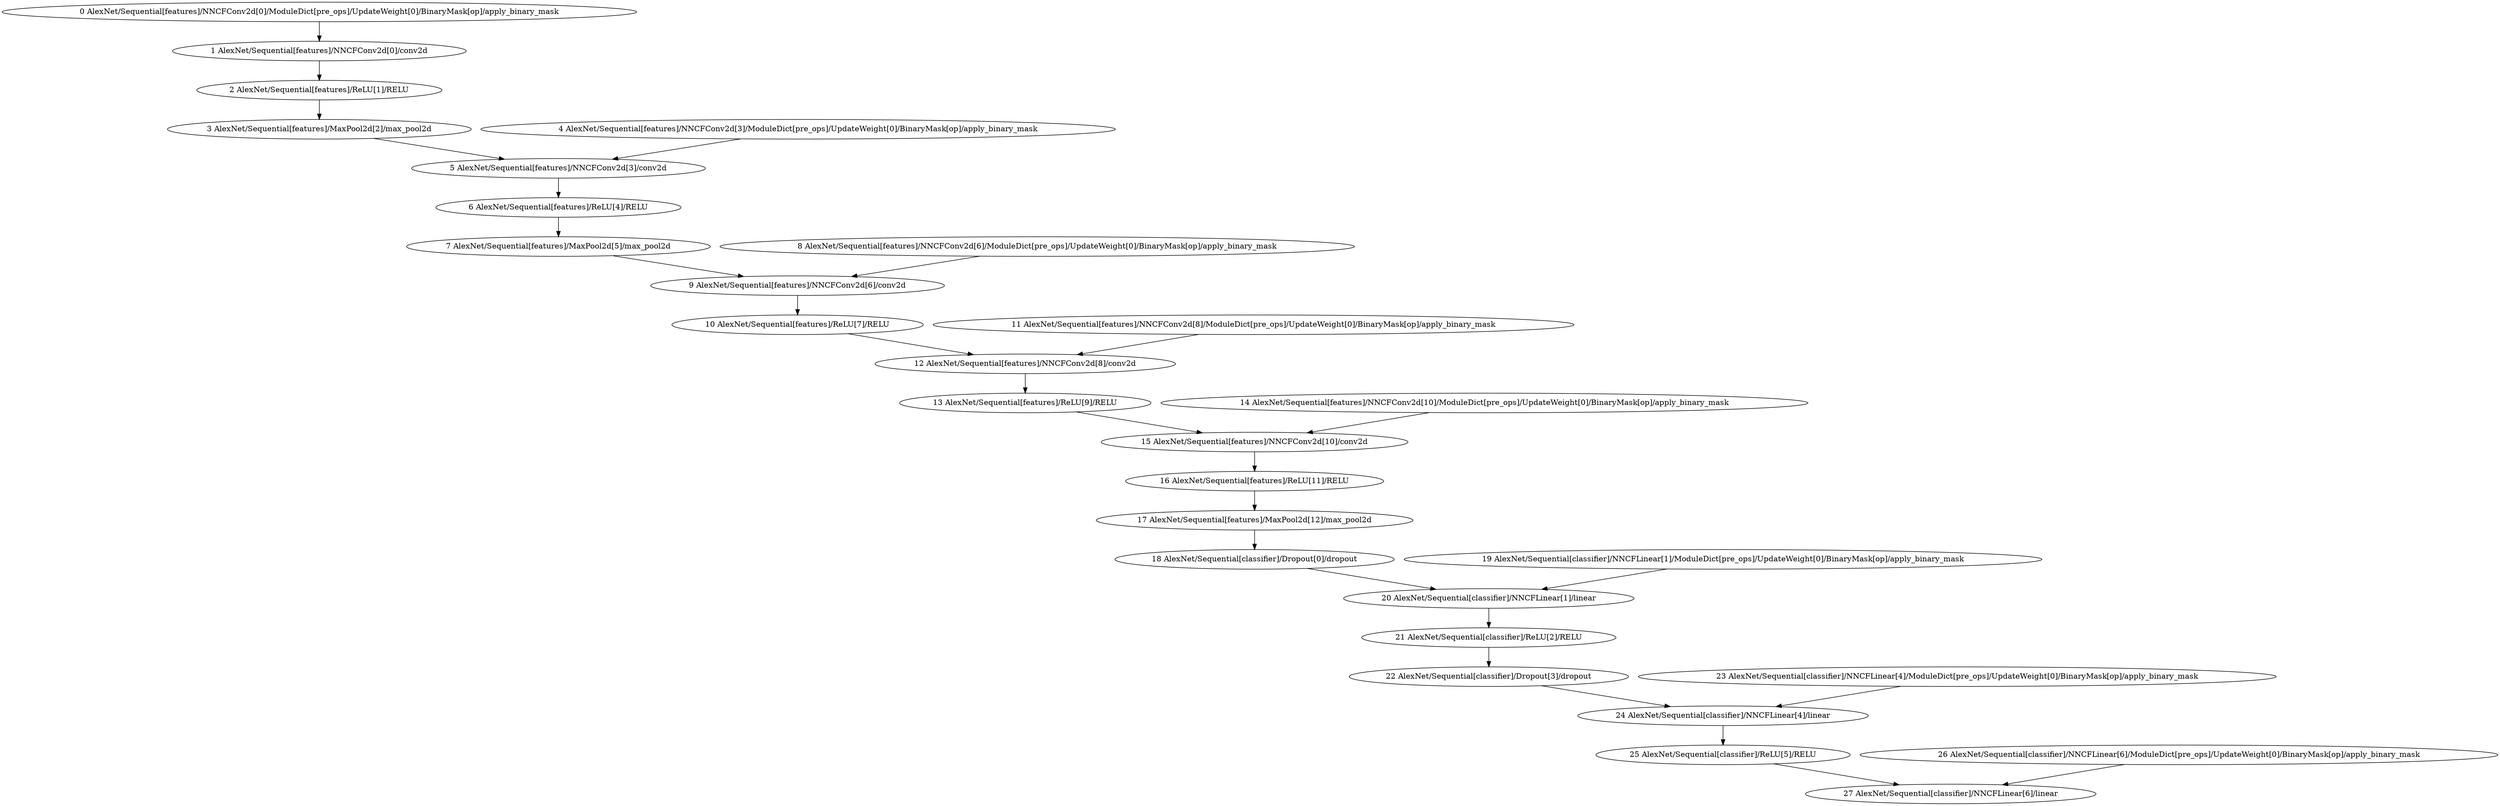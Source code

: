 strict digraph  {
"0 AlexNet/Sequential[features]/NNCFConv2d[0]/ModuleDict[pre_ops]/UpdateWeight[0]/BinaryMask[op]/apply_binary_mask" [id=0, scope="AlexNet/Sequential[features]/NNCFConv2d[0]/ModuleDict[pre_ops]/UpdateWeight[0]/BinaryMask[op]", type=apply_binary_mask];
"1 AlexNet/Sequential[features]/NNCFConv2d[0]/conv2d" [id=1, scope="AlexNet/Sequential[features]/NNCFConv2d[0]", type=conv2d];
"2 AlexNet/Sequential[features]/ReLU[1]/RELU" [id=2, scope="AlexNet/Sequential[features]/ReLU[1]", type=RELU];
"3 AlexNet/Sequential[features]/MaxPool2d[2]/max_pool2d" [id=3, scope="AlexNet/Sequential[features]/MaxPool2d[2]", type=max_pool2d];
"4 AlexNet/Sequential[features]/NNCFConv2d[3]/ModuleDict[pre_ops]/UpdateWeight[0]/BinaryMask[op]/apply_binary_mask" [id=4, scope="AlexNet/Sequential[features]/NNCFConv2d[3]/ModuleDict[pre_ops]/UpdateWeight[0]/BinaryMask[op]", type=apply_binary_mask];
"5 AlexNet/Sequential[features]/NNCFConv2d[3]/conv2d" [id=5, scope="AlexNet/Sequential[features]/NNCFConv2d[3]", type=conv2d];
"6 AlexNet/Sequential[features]/ReLU[4]/RELU" [id=6, scope="AlexNet/Sequential[features]/ReLU[4]", type=RELU];
"7 AlexNet/Sequential[features]/MaxPool2d[5]/max_pool2d" [id=7, scope="AlexNet/Sequential[features]/MaxPool2d[5]", type=max_pool2d];
"8 AlexNet/Sequential[features]/NNCFConv2d[6]/ModuleDict[pre_ops]/UpdateWeight[0]/BinaryMask[op]/apply_binary_mask" [id=8, scope="AlexNet/Sequential[features]/NNCFConv2d[6]/ModuleDict[pre_ops]/UpdateWeight[0]/BinaryMask[op]", type=apply_binary_mask];
"9 AlexNet/Sequential[features]/NNCFConv2d[6]/conv2d" [id=9, scope="AlexNet/Sequential[features]/NNCFConv2d[6]", type=conv2d];
"10 AlexNet/Sequential[features]/ReLU[7]/RELU" [id=10, scope="AlexNet/Sequential[features]/ReLU[7]", type=RELU];
"11 AlexNet/Sequential[features]/NNCFConv2d[8]/ModuleDict[pre_ops]/UpdateWeight[0]/BinaryMask[op]/apply_binary_mask" [id=11, scope="AlexNet/Sequential[features]/NNCFConv2d[8]/ModuleDict[pre_ops]/UpdateWeight[0]/BinaryMask[op]", type=apply_binary_mask];
"12 AlexNet/Sequential[features]/NNCFConv2d[8]/conv2d" [id=12, scope="AlexNet/Sequential[features]/NNCFConv2d[8]", type=conv2d];
"13 AlexNet/Sequential[features]/ReLU[9]/RELU" [id=13, scope="AlexNet/Sequential[features]/ReLU[9]", type=RELU];
"14 AlexNet/Sequential[features]/NNCFConv2d[10]/ModuleDict[pre_ops]/UpdateWeight[0]/BinaryMask[op]/apply_binary_mask" [id=14, scope="AlexNet/Sequential[features]/NNCFConv2d[10]/ModuleDict[pre_ops]/UpdateWeight[0]/BinaryMask[op]", type=apply_binary_mask];
"15 AlexNet/Sequential[features]/NNCFConv2d[10]/conv2d" [id=15, scope="AlexNet/Sequential[features]/NNCFConv2d[10]", type=conv2d];
"16 AlexNet/Sequential[features]/ReLU[11]/RELU" [id=16, scope="AlexNet/Sequential[features]/ReLU[11]", type=RELU];
"17 AlexNet/Sequential[features]/MaxPool2d[12]/max_pool2d" [id=17, scope="AlexNet/Sequential[features]/MaxPool2d[12]", type=max_pool2d];
"18 AlexNet/Sequential[classifier]/Dropout[0]/dropout" [id=18, scope="AlexNet/Sequential[classifier]/Dropout[0]", type=dropout];
"19 AlexNet/Sequential[classifier]/NNCFLinear[1]/ModuleDict[pre_ops]/UpdateWeight[0]/BinaryMask[op]/apply_binary_mask" [id=19, scope="AlexNet/Sequential[classifier]/NNCFLinear[1]/ModuleDict[pre_ops]/UpdateWeight[0]/BinaryMask[op]", type=apply_binary_mask];
"20 AlexNet/Sequential[classifier]/NNCFLinear[1]/linear" [id=20, scope="AlexNet/Sequential[classifier]/NNCFLinear[1]", type=linear];
"21 AlexNet/Sequential[classifier]/ReLU[2]/RELU" [id=21, scope="AlexNet/Sequential[classifier]/ReLU[2]", type=RELU];
"22 AlexNet/Sequential[classifier]/Dropout[3]/dropout" [id=22, scope="AlexNet/Sequential[classifier]/Dropout[3]", type=dropout];
"23 AlexNet/Sequential[classifier]/NNCFLinear[4]/ModuleDict[pre_ops]/UpdateWeight[0]/BinaryMask[op]/apply_binary_mask" [id=23, scope="AlexNet/Sequential[classifier]/NNCFLinear[4]/ModuleDict[pre_ops]/UpdateWeight[0]/BinaryMask[op]", type=apply_binary_mask];
"24 AlexNet/Sequential[classifier]/NNCFLinear[4]/linear" [id=24, scope="AlexNet/Sequential[classifier]/NNCFLinear[4]", type=linear];
"25 AlexNet/Sequential[classifier]/ReLU[5]/RELU" [id=25, scope="AlexNet/Sequential[classifier]/ReLU[5]", type=RELU];
"26 AlexNet/Sequential[classifier]/NNCFLinear[6]/ModuleDict[pre_ops]/UpdateWeight[0]/BinaryMask[op]/apply_binary_mask" [id=26, scope="AlexNet/Sequential[classifier]/NNCFLinear[6]/ModuleDict[pre_ops]/UpdateWeight[0]/BinaryMask[op]", type=apply_binary_mask];
"27 AlexNet/Sequential[classifier]/NNCFLinear[6]/linear" [id=27, scope="AlexNet/Sequential[classifier]/NNCFLinear[6]", type=linear];
"0 AlexNet/Sequential[features]/NNCFConv2d[0]/ModuleDict[pre_ops]/UpdateWeight[0]/BinaryMask[op]/apply_binary_mask" -> "1 AlexNet/Sequential[features]/NNCFConv2d[0]/conv2d";
"1 AlexNet/Sequential[features]/NNCFConv2d[0]/conv2d" -> "2 AlexNet/Sequential[features]/ReLU[1]/RELU";
"2 AlexNet/Sequential[features]/ReLU[1]/RELU" -> "3 AlexNet/Sequential[features]/MaxPool2d[2]/max_pool2d";
"3 AlexNet/Sequential[features]/MaxPool2d[2]/max_pool2d" -> "5 AlexNet/Sequential[features]/NNCFConv2d[3]/conv2d";
"4 AlexNet/Sequential[features]/NNCFConv2d[3]/ModuleDict[pre_ops]/UpdateWeight[0]/BinaryMask[op]/apply_binary_mask" -> "5 AlexNet/Sequential[features]/NNCFConv2d[3]/conv2d";
"5 AlexNet/Sequential[features]/NNCFConv2d[3]/conv2d" -> "6 AlexNet/Sequential[features]/ReLU[4]/RELU";
"6 AlexNet/Sequential[features]/ReLU[4]/RELU" -> "7 AlexNet/Sequential[features]/MaxPool2d[5]/max_pool2d";
"7 AlexNet/Sequential[features]/MaxPool2d[5]/max_pool2d" -> "9 AlexNet/Sequential[features]/NNCFConv2d[6]/conv2d";
"8 AlexNet/Sequential[features]/NNCFConv2d[6]/ModuleDict[pre_ops]/UpdateWeight[0]/BinaryMask[op]/apply_binary_mask" -> "9 AlexNet/Sequential[features]/NNCFConv2d[6]/conv2d";
"9 AlexNet/Sequential[features]/NNCFConv2d[6]/conv2d" -> "10 AlexNet/Sequential[features]/ReLU[7]/RELU";
"10 AlexNet/Sequential[features]/ReLU[7]/RELU" -> "12 AlexNet/Sequential[features]/NNCFConv2d[8]/conv2d";
"11 AlexNet/Sequential[features]/NNCFConv2d[8]/ModuleDict[pre_ops]/UpdateWeight[0]/BinaryMask[op]/apply_binary_mask" -> "12 AlexNet/Sequential[features]/NNCFConv2d[8]/conv2d";
"12 AlexNet/Sequential[features]/NNCFConv2d[8]/conv2d" -> "13 AlexNet/Sequential[features]/ReLU[9]/RELU";
"13 AlexNet/Sequential[features]/ReLU[9]/RELU" -> "15 AlexNet/Sequential[features]/NNCFConv2d[10]/conv2d";
"14 AlexNet/Sequential[features]/NNCFConv2d[10]/ModuleDict[pre_ops]/UpdateWeight[0]/BinaryMask[op]/apply_binary_mask" -> "15 AlexNet/Sequential[features]/NNCFConv2d[10]/conv2d";
"15 AlexNet/Sequential[features]/NNCFConv2d[10]/conv2d" -> "16 AlexNet/Sequential[features]/ReLU[11]/RELU";
"16 AlexNet/Sequential[features]/ReLU[11]/RELU" -> "17 AlexNet/Sequential[features]/MaxPool2d[12]/max_pool2d";
"17 AlexNet/Sequential[features]/MaxPool2d[12]/max_pool2d" -> "18 AlexNet/Sequential[classifier]/Dropout[0]/dropout";
"18 AlexNet/Sequential[classifier]/Dropout[0]/dropout" -> "20 AlexNet/Sequential[classifier]/NNCFLinear[1]/linear";
"19 AlexNet/Sequential[classifier]/NNCFLinear[1]/ModuleDict[pre_ops]/UpdateWeight[0]/BinaryMask[op]/apply_binary_mask" -> "20 AlexNet/Sequential[classifier]/NNCFLinear[1]/linear";
"20 AlexNet/Sequential[classifier]/NNCFLinear[1]/linear" -> "21 AlexNet/Sequential[classifier]/ReLU[2]/RELU";
"21 AlexNet/Sequential[classifier]/ReLU[2]/RELU" -> "22 AlexNet/Sequential[classifier]/Dropout[3]/dropout";
"22 AlexNet/Sequential[classifier]/Dropout[3]/dropout" -> "24 AlexNet/Sequential[classifier]/NNCFLinear[4]/linear";
"23 AlexNet/Sequential[classifier]/NNCFLinear[4]/ModuleDict[pre_ops]/UpdateWeight[0]/BinaryMask[op]/apply_binary_mask" -> "24 AlexNet/Sequential[classifier]/NNCFLinear[4]/linear";
"24 AlexNet/Sequential[classifier]/NNCFLinear[4]/linear" -> "25 AlexNet/Sequential[classifier]/ReLU[5]/RELU";
"25 AlexNet/Sequential[classifier]/ReLU[5]/RELU" -> "27 AlexNet/Sequential[classifier]/NNCFLinear[6]/linear";
"26 AlexNet/Sequential[classifier]/NNCFLinear[6]/ModuleDict[pre_ops]/UpdateWeight[0]/BinaryMask[op]/apply_binary_mask" -> "27 AlexNet/Sequential[classifier]/NNCFLinear[6]/linear";
}
